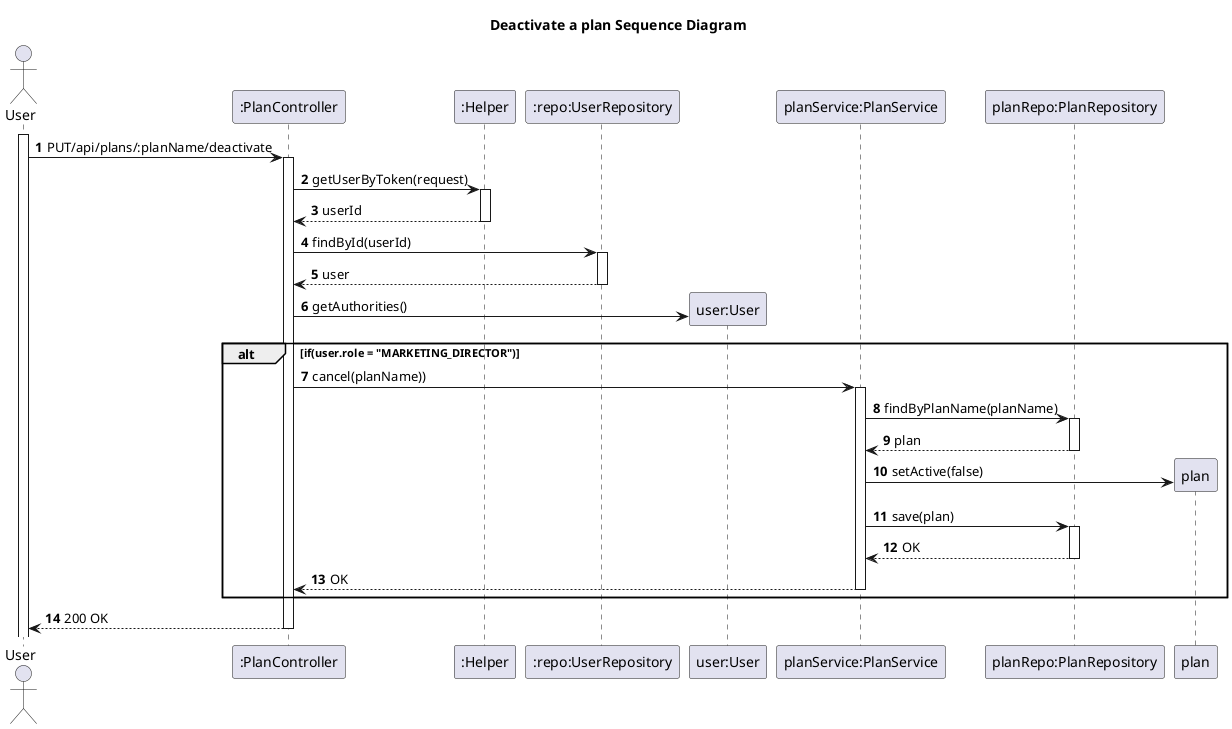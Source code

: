 @startuml
'https://plantuml.com/sequence-diagram

title Deactivate a plan Sequence Diagram

autoactivate on
autonumber

actor "User" as User
participant ":PlanController" as Ctrl
participant ":Helper" as Helper
participant ":repo:UserRepository" as userRepo
participant "user:User" as usr
participant "planService:PlanService" as Svc
participant "planRepo:PlanRepository" as planRepo

activate User


User -> Ctrl: PUT/api/plans/:planName/deactivate
Ctrl -> Helper: getUserByToken(request)
Helper --> Ctrl: userId
Ctrl -> userRepo: findById(userId)
userRepo --> Ctrl: user
Ctrl -> usr**: getAuthorities()
alt if(user.role = "MARKETING_DIRECTOR")
    Ctrl -> Svc: cancel(planName))
    Svc -> planRepo: findByPlanName(planName)
    planRepo --> Svc: plan
    Svc -> plan**: setActive(false)
    Svc -> planRepo: save(plan)
    planRepo --> Svc: OK
    Svc --> Ctrl: OK
end
Ctrl --> User: 200 OK

@enduml
